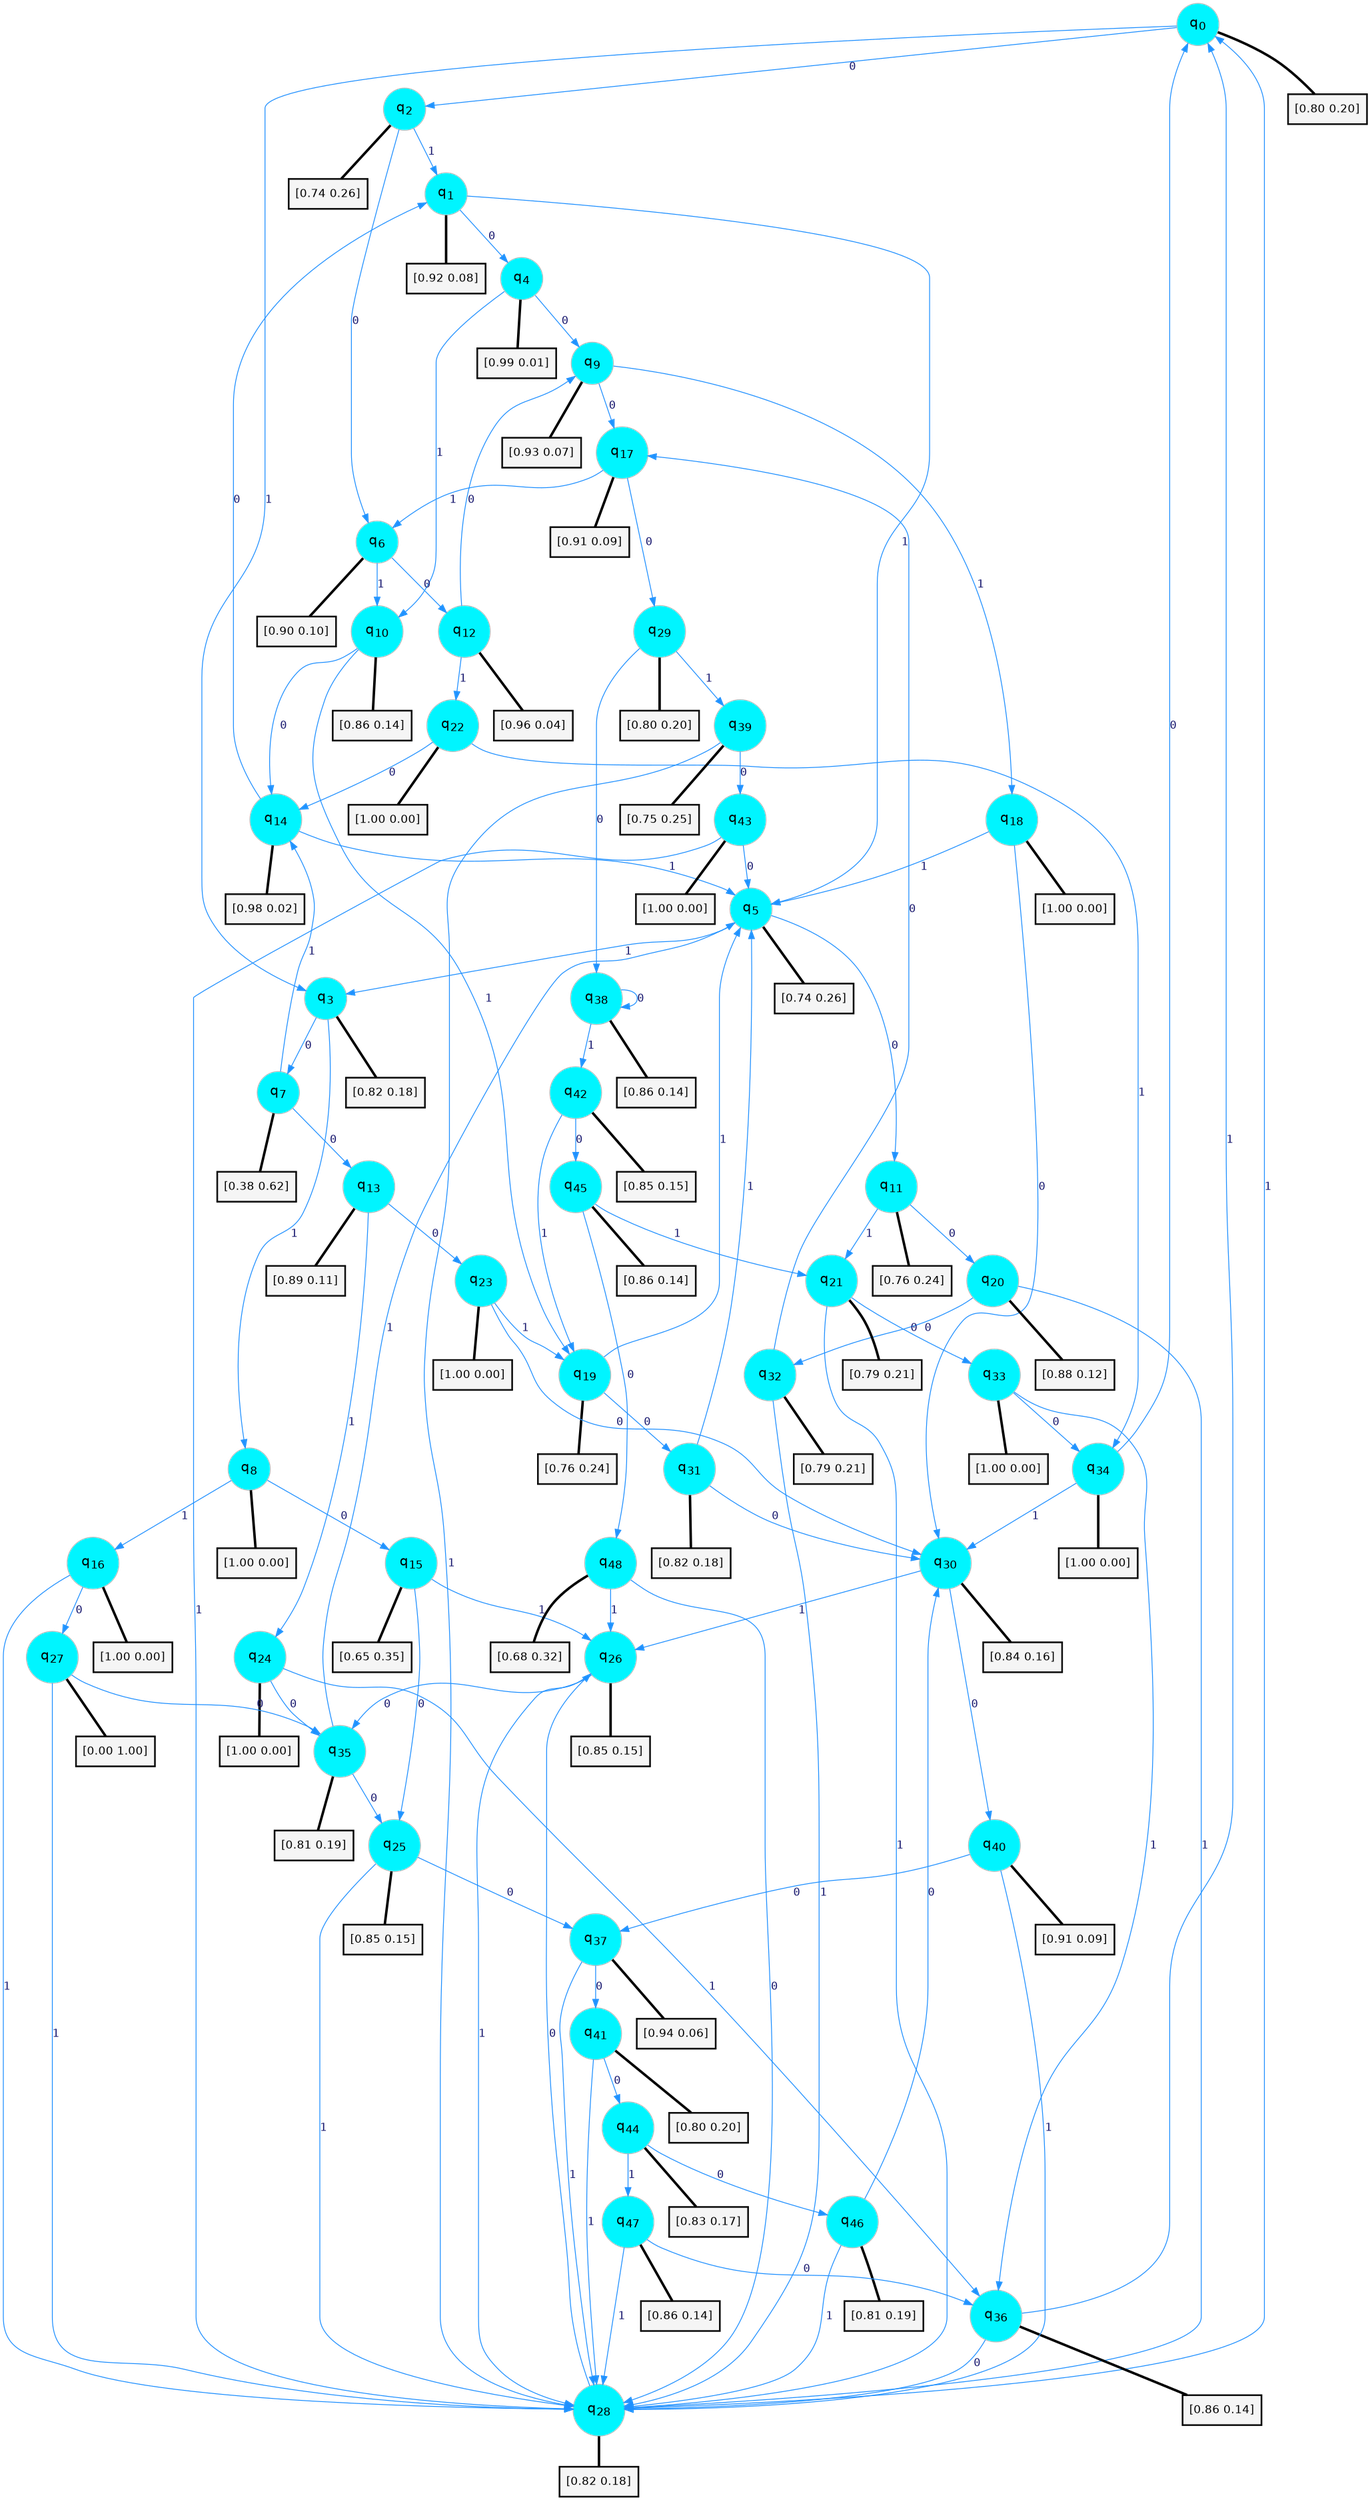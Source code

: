 digraph G {
graph [
bgcolor=transparent, dpi=300, rankdir=TD, size="40,25"];
node [
color=gray, fillcolor=turquoise1, fontcolor=black, fontname=Helvetica, fontsize=16, fontweight=bold, shape=circle, style=filled];
edge [
arrowsize=1, color=dodgerblue1, fontcolor=midnightblue, fontname=courier, fontweight=bold, penwidth=1, style=solid, weight=20];
0[label=<q<SUB>0</SUB>>];
1[label=<q<SUB>1</SUB>>];
2[label=<q<SUB>2</SUB>>];
3[label=<q<SUB>3</SUB>>];
4[label=<q<SUB>4</SUB>>];
5[label=<q<SUB>5</SUB>>];
6[label=<q<SUB>6</SUB>>];
7[label=<q<SUB>7</SUB>>];
8[label=<q<SUB>8</SUB>>];
9[label=<q<SUB>9</SUB>>];
10[label=<q<SUB>10</SUB>>];
11[label=<q<SUB>11</SUB>>];
12[label=<q<SUB>12</SUB>>];
13[label=<q<SUB>13</SUB>>];
14[label=<q<SUB>14</SUB>>];
15[label=<q<SUB>15</SUB>>];
16[label=<q<SUB>16</SUB>>];
17[label=<q<SUB>17</SUB>>];
18[label=<q<SUB>18</SUB>>];
19[label=<q<SUB>19</SUB>>];
20[label=<q<SUB>20</SUB>>];
21[label=<q<SUB>21</SUB>>];
22[label=<q<SUB>22</SUB>>];
23[label=<q<SUB>23</SUB>>];
24[label=<q<SUB>24</SUB>>];
25[label=<q<SUB>25</SUB>>];
26[label=<q<SUB>26</SUB>>];
27[label=<q<SUB>27</SUB>>];
28[label=<q<SUB>28</SUB>>];
29[label=<q<SUB>29</SUB>>];
30[label=<q<SUB>30</SUB>>];
31[label=<q<SUB>31</SUB>>];
32[label=<q<SUB>32</SUB>>];
33[label=<q<SUB>33</SUB>>];
34[label=<q<SUB>34</SUB>>];
35[label=<q<SUB>35</SUB>>];
36[label=<q<SUB>36</SUB>>];
37[label=<q<SUB>37</SUB>>];
38[label=<q<SUB>38</SUB>>];
39[label=<q<SUB>39</SUB>>];
40[label=<q<SUB>40</SUB>>];
41[label=<q<SUB>41</SUB>>];
42[label=<q<SUB>42</SUB>>];
43[label=<q<SUB>43</SUB>>];
44[label=<q<SUB>44</SUB>>];
45[label=<q<SUB>45</SUB>>];
46[label=<q<SUB>46</SUB>>];
47[label=<q<SUB>47</SUB>>];
48[label=<q<SUB>48</SUB>>];
49[label="[0.80 0.20]", shape=box,fontcolor=black, fontname=Helvetica, fontsize=14, penwidth=2, fillcolor=whitesmoke,color=black];
50[label="[0.92 0.08]", shape=box,fontcolor=black, fontname=Helvetica, fontsize=14, penwidth=2, fillcolor=whitesmoke,color=black];
51[label="[0.74 0.26]", shape=box,fontcolor=black, fontname=Helvetica, fontsize=14, penwidth=2, fillcolor=whitesmoke,color=black];
52[label="[0.82 0.18]", shape=box,fontcolor=black, fontname=Helvetica, fontsize=14, penwidth=2, fillcolor=whitesmoke,color=black];
53[label="[0.99 0.01]", shape=box,fontcolor=black, fontname=Helvetica, fontsize=14, penwidth=2, fillcolor=whitesmoke,color=black];
54[label="[0.74 0.26]", shape=box,fontcolor=black, fontname=Helvetica, fontsize=14, penwidth=2, fillcolor=whitesmoke,color=black];
55[label="[0.90 0.10]", shape=box,fontcolor=black, fontname=Helvetica, fontsize=14, penwidth=2, fillcolor=whitesmoke,color=black];
56[label="[0.38 0.62]", shape=box,fontcolor=black, fontname=Helvetica, fontsize=14, penwidth=2, fillcolor=whitesmoke,color=black];
57[label="[1.00 0.00]", shape=box,fontcolor=black, fontname=Helvetica, fontsize=14, penwidth=2, fillcolor=whitesmoke,color=black];
58[label="[0.93 0.07]", shape=box,fontcolor=black, fontname=Helvetica, fontsize=14, penwidth=2, fillcolor=whitesmoke,color=black];
59[label="[0.86 0.14]", shape=box,fontcolor=black, fontname=Helvetica, fontsize=14, penwidth=2, fillcolor=whitesmoke,color=black];
60[label="[0.76 0.24]", shape=box,fontcolor=black, fontname=Helvetica, fontsize=14, penwidth=2, fillcolor=whitesmoke,color=black];
61[label="[0.96 0.04]", shape=box,fontcolor=black, fontname=Helvetica, fontsize=14, penwidth=2, fillcolor=whitesmoke,color=black];
62[label="[0.89 0.11]", shape=box,fontcolor=black, fontname=Helvetica, fontsize=14, penwidth=2, fillcolor=whitesmoke,color=black];
63[label="[0.98 0.02]", shape=box,fontcolor=black, fontname=Helvetica, fontsize=14, penwidth=2, fillcolor=whitesmoke,color=black];
64[label="[0.65 0.35]", shape=box,fontcolor=black, fontname=Helvetica, fontsize=14, penwidth=2, fillcolor=whitesmoke,color=black];
65[label="[1.00 0.00]", shape=box,fontcolor=black, fontname=Helvetica, fontsize=14, penwidth=2, fillcolor=whitesmoke,color=black];
66[label="[0.91 0.09]", shape=box,fontcolor=black, fontname=Helvetica, fontsize=14, penwidth=2, fillcolor=whitesmoke,color=black];
67[label="[1.00 0.00]", shape=box,fontcolor=black, fontname=Helvetica, fontsize=14, penwidth=2, fillcolor=whitesmoke,color=black];
68[label="[0.76 0.24]", shape=box,fontcolor=black, fontname=Helvetica, fontsize=14, penwidth=2, fillcolor=whitesmoke,color=black];
69[label="[0.88 0.12]", shape=box,fontcolor=black, fontname=Helvetica, fontsize=14, penwidth=2, fillcolor=whitesmoke,color=black];
70[label="[0.79 0.21]", shape=box,fontcolor=black, fontname=Helvetica, fontsize=14, penwidth=2, fillcolor=whitesmoke,color=black];
71[label="[1.00 0.00]", shape=box,fontcolor=black, fontname=Helvetica, fontsize=14, penwidth=2, fillcolor=whitesmoke,color=black];
72[label="[1.00 0.00]", shape=box,fontcolor=black, fontname=Helvetica, fontsize=14, penwidth=2, fillcolor=whitesmoke,color=black];
73[label="[1.00 0.00]", shape=box,fontcolor=black, fontname=Helvetica, fontsize=14, penwidth=2, fillcolor=whitesmoke,color=black];
74[label="[0.85 0.15]", shape=box,fontcolor=black, fontname=Helvetica, fontsize=14, penwidth=2, fillcolor=whitesmoke,color=black];
75[label="[0.85 0.15]", shape=box,fontcolor=black, fontname=Helvetica, fontsize=14, penwidth=2, fillcolor=whitesmoke,color=black];
76[label="[0.00 1.00]", shape=box,fontcolor=black, fontname=Helvetica, fontsize=14, penwidth=2, fillcolor=whitesmoke,color=black];
77[label="[0.82 0.18]", shape=box,fontcolor=black, fontname=Helvetica, fontsize=14, penwidth=2, fillcolor=whitesmoke,color=black];
78[label="[0.80 0.20]", shape=box,fontcolor=black, fontname=Helvetica, fontsize=14, penwidth=2, fillcolor=whitesmoke,color=black];
79[label="[0.84 0.16]", shape=box,fontcolor=black, fontname=Helvetica, fontsize=14, penwidth=2, fillcolor=whitesmoke,color=black];
80[label="[0.82 0.18]", shape=box,fontcolor=black, fontname=Helvetica, fontsize=14, penwidth=2, fillcolor=whitesmoke,color=black];
81[label="[0.79 0.21]", shape=box,fontcolor=black, fontname=Helvetica, fontsize=14, penwidth=2, fillcolor=whitesmoke,color=black];
82[label="[1.00 0.00]", shape=box,fontcolor=black, fontname=Helvetica, fontsize=14, penwidth=2, fillcolor=whitesmoke,color=black];
83[label="[1.00 0.00]", shape=box,fontcolor=black, fontname=Helvetica, fontsize=14, penwidth=2, fillcolor=whitesmoke,color=black];
84[label="[0.81 0.19]", shape=box,fontcolor=black, fontname=Helvetica, fontsize=14, penwidth=2, fillcolor=whitesmoke,color=black];
85[label="[0.86 0.14]", shape=box,fontcolor=black, fontname=Helvetica, fontsize=14, penwidth=2, fillcolor=whitesmoke,color=black];
86[label="[0.94 0.06]", shape=box,fontcolor=black, fontname=Helvetica, fontsize=14, penwidth=2, fillcolor=whitesmoke,color=black];
87[label="[0.86 0.14]", shape=box,fontcolor=black, fontname=Helvetica, fontsize=14, penwidth=2, fillcolor=whitesmoke,color=black];
88[label="[0.75 0.25]", shape=box,fontcolor=black, fontname=Helvetica, fontsize=14, penwidth=2, fillcolor=whitesmoke,color=black];
89[label="[0.91 0.09]", shape=box,fontcolor=black, fontname=Helvetica, fontsize=14, penwidth=2, fillcolor=whitesmoke,color=black];
90[label="[0.80 0.20]", shape=box,fontcolor=black, fontname=Helvetica, fontsize=14, penwidth=2, fillcolor=whitesmoke,color=black];
91[label="[0.85 0.15]", shape=box,fontcolor=black, fontname=Helvetica, fontsize=14, penwidth=2, fillcolor=whitesmoke,color=black];
92[label="[1.00 0.00]", shape=box,fontcolor=black, fontname=Helvetica, fontsize=14, penwidth=2, fillcolor=whitesmoke,color=black];
93[label="[0.83 0.17]", shape=box,fontcolor=black, fontname=Helvetica, fontsize=14, penwidth=2, fillcolor=whitesmoke,color=black];
94[label="[0.86 0.14]", shape=box,fontcolor=black, fontname=Helvetica, fontsize=14, penwidth=2, fillcolor=whitesmoke,color=black];
95[label="[0.81 0.19]", shape=box,fontcolor=black, fontname=Helvetica, fontsize=14, penwidth=2, fillcolor=whitesmoke,color=black];
96[label="[0.86 0.14]", shape=box,fontcolor=black, fontname=Helvetica, fontsize=14, penwidth=2, fillcolor=whitesmoke,color=black];
97[label="[0.68 0.32]", shape=box,fontcolor=black, fontname=Helvetica, fontsize=14, penwidth=2, fillcolor=whitesmoke,color=black];
0->2 [label=0];
0->3 [label=1];
0->49 [arrowhead=none, penwidth=3,color=black];
1->4 [label=0];
1->5 [label=1];
1->50 [arrowhead=none, penwidth=3,color=black];
2->6 [label=0];
2->1 [label=1];
2->51 [arrowhead=none, penwidth=3,color=black];
3->7 [label=0];
3->8 [label=1];
3->52 [arrowhead=none, penwidth=3,color=black];
4->9 [label=0];
4->10 [label=1];
4->53 [arrowhead=none, penwidth=3,color=black];
5->11 [label=0];
5->3 [label=1];
5->54 [arrowhead=none, penwidth=3,color=black];
6->12 [label=0];
6->10 [label=1];
6->55 [arrowhead=none, penwidth=3,color=black];
7->13 [label=0];
7->14 [label=1];
7->56 [arrowhead=none, penwidth=3,color=black];
8->15 [label=0];
8->16 [label=1];
8->57 [arrowhead=none, penwidth=3,color=black];
9->17 [label=0];
9->18 [label=1];
9->58 [arrowhead=none, penwidth=3,color=black];
10->14 [label=0];
10->19 [label=1];
10->59 [arrowhead=none, penwidth=3,color=black];
11->20 [label=0];
11->21 [label=1];
11->60 [arrowhead=none, penwidth=3,color=black];
12->9 [label=0];
12->22 [label=1];
12->61 [arrowhead=none, penwidth=3,color=black];
13->23 [label=0];
13->24 [label=1];
13->62 [arrowhead=none, penwidth=3,color=black];
14->1 [label=0];
14->5 [label=1];
14->63 [arrowhead=none, penwidth=3,color=black];
15->25 [label=0];
15->26 [label=1];
15->64 [arrowhead=none, penwidth=3,color=black];
16->27 [label=0];
16->28 [label=1];
16->65 [arrowhead=none, penwidth=3,color=black];
17->29 [label=0];
17->6 [label=1];
17->66 [arrowhead=none, penwidth=3,color=black];
18->30 [label=0];
18->5 [label=1];
18->67 [arrowhead=none, penwidth=3,color=black];
19->31 [label=0];
19->5 [label=1];
19->68 [arrowhead=none, penwidth=3,color=black];
20->32 [label=0];
20->28 [label=1];
20->69 [arrowhead=none, penwidth=3,color=black];
21->33 [label=0];
21->28 [label=1];
21->70 [arrowhead=none, penwidth=3,color=black];
22->14 [label=0];
22->34 [label=1];
22->71 [arrowhead=none, penwidth=3,color=black];
23->30 [label=0];
23->19 [label=1];
23->72 [arrowhead=none, penwidth=3,color=black];
24->35 [label=0];
24->36 [label=1];
24->73 [arrowhead=none, penwidth=3,color=black];
25->37 [label=0];
25->28 [label=1];
25->74 [arrowhead=none, penwidth=3,color=black];
26->35 [label=0];
26->28 [label=1];
26->75 [arrowhead=none, penwidth=3,color=black];
27->35 [label=0];
27->28 [label=1];
27->76 [arrowhead=none, penwidth=3,color=black];
28->26 [label=0];
28->0 [label=1];
28->77 [arrowhead=none, penwidth=3,color=black];
29->38 [label=0];
29->39 [label=1];
29->78 [arrowhead=none, penwidth=3,color=black];
30->40 [label=0];
30->26 [label=1];
30->79 [arrowhead=none, penwidth=3,color=black];
31->30 [label=0];
31->5 [label=1];
31->80 [arrowhead=none, penwidth=3,color=black];
32->17 [label=0];
32->28 [label=1];
32->81 [arrowhead=none, penwidth=3,color=black];
33->34 [label=0];
33->36 [label=1];
33->82 [arrowhead=none, penwidth=3,color=black];
34->0 [label=0];
34->30 [label=1];
34->83 [arrowhead=none, penwidth=3,color=black];
35->25 [label=0];
35->5 [label=1];
35->84 [arrowhead=none, penwidth=3,color=black];
36->28 [label=0];
36->0 [label=1];
36->85 [arrowhead=none, penwidth=3,color=black];
37->41 [label=0];
37->28 [label=1];
37->86 [arrowhead=none, penwidth=3,color=black];
38->38 [label=0];
38->42 [label=1];
38->87 [arrowhead=none, penwidth=3,color=black];
39->43 [label=0];
39->28 [label=1];
39->88 [arrowhead=none, penwidth=3,color=black];
40->37 [label=0];
40->28 [label=1];
40->89 [arrowhead=none, penwidth=3,color=black];
41->44 [label=0];
41->28 [label=1];
41->90 [arrowhead=none, penwidth=3,color=black];
42->45 [label=0];
42->19 [label=1];
42->91 [arrowhead=none, penwidth=3,color=black];
43->5 [label=0];
43->28 [label=1];
43->92 [arrowhead=none, penwidth=3,color=black];
44->46 [label=0];
44->47 [label=1];
44->93 [arrowhead=none, penwidth=3,color=black];
45->48 [label=0];
45->21 [label=1];
45->94 [arrowhead=none, penwidth=3,color=black];
46->30 [label=0];
46->28 [label=1];
46->95 [arrowhead=none, penwidth=3,color=black];
47->36 [label=0];
47->28 [label=1];
47->96 [arrowhead=none, penwidth=3,color=black];
48->28 [label=0];
48->26 [label=1];
48->97 [arrowhead=none, penwidth=3,color=black];
}
